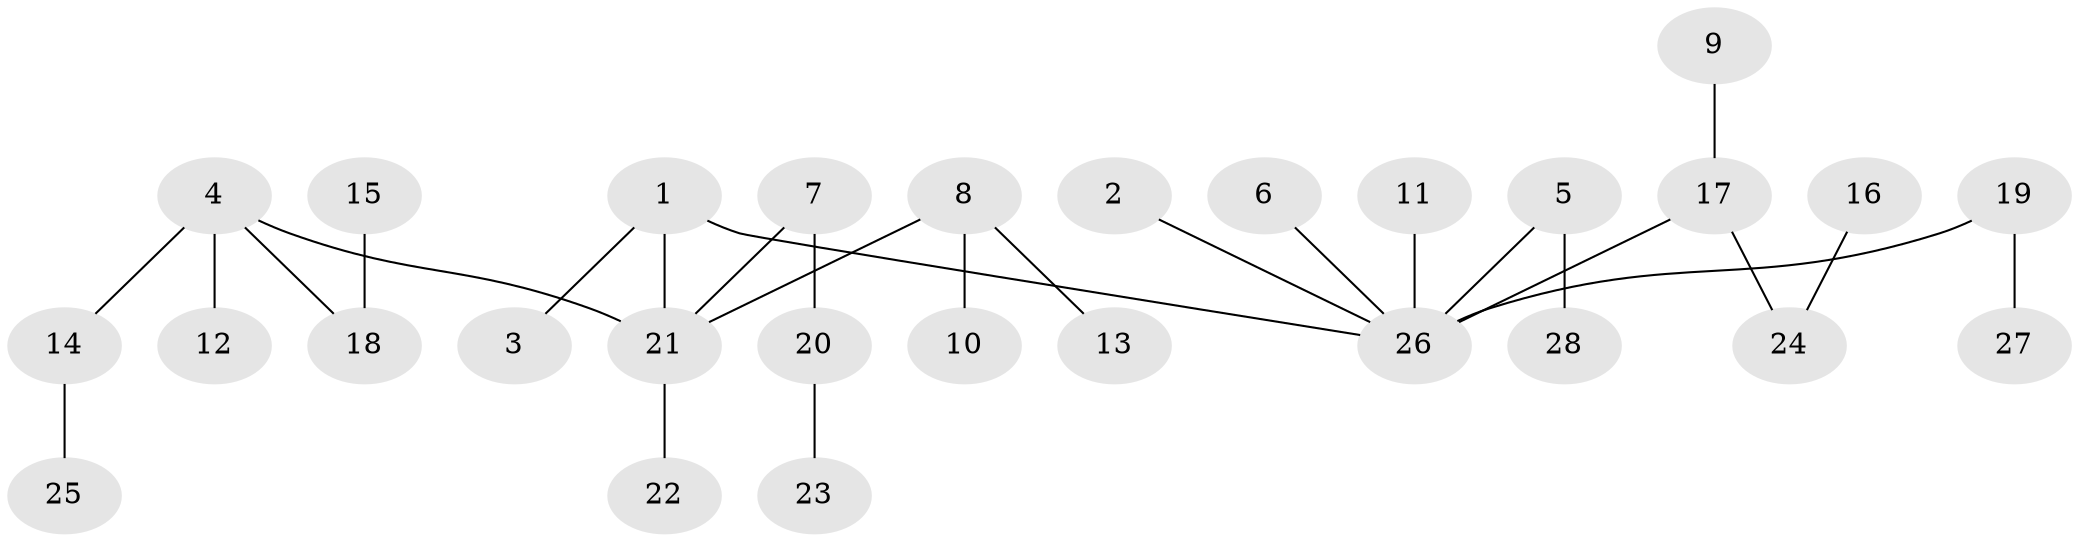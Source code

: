 // original degree distribution, {7: 0.01818181818181818, 3: 0.07272727272727272, 4: 0.09090909090909091, 9: 0.01818181818181818, 2: 0.2909090909090909, 1: 0.509090909090909}
// Generated by graph-tools (version 1.1) at 2025/02/03/09/25 03:02:27]
// undirected, 28 vertices, 27 edges
graph export_dot {
graph [start="1"]
  node [color=gray90,style=filled];
  1;
  2;
  3;
  4;
  5;
  6;
  7;
  8;
  9;
  10;
  11;
  12;
  13;
  14;
  15;
  16;
  17;
  18;
  19;
  20;
  21;
  22;
  23;
  24;
  25;
  26;
  27;
  28;
  1 -- 3 [weight=1.0];
  1 -- 21 [weight=1.0];
  1 -- 26 [weight=1.0];
  2 -- 26 [weight=1.0];
  4 -- 12 [weight=1.0];
  4 -- 14 [weight=1.0];
  4 -- 18 [weight=1.0];
  4 -- 21 [weight=1.0];
  5 -- 26 [weight=1.0];
  5 -- 28 [weight=1.0];
  6 -- 26 [weight=1.0];
  7 -- 20 [weight=1.0];
  7 -- 21 [weight=1.0];
  8 -- 10 [weight=1.0];
  8 -- 13 [weight=1.0];
  8 -- 21 [weight=1.0];
  9 -- 17 [weight=1.0];
  11 -- 26 [weight=1.0];
  14 -- 25 [weight=1.0];
  15 -- 18 [weight=1.0];
  16 -- 24 [weight=1.0];
  17 -- 24 [weight=1.0];
  17 -- 26 [weight=1.0];
  19 -- 26 [weight=1.0];
  19 -- 27 [weight=1.0];
  20 -- 23 [weight=1.0];
  21 -- 22 [weight=1.0];
}
